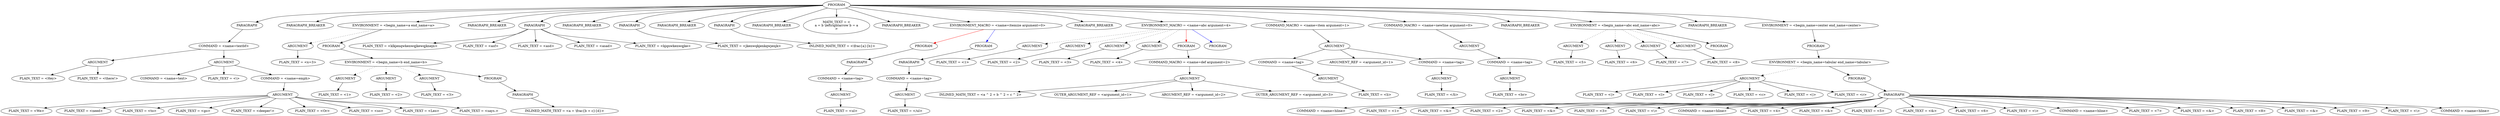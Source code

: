 digraph d {
  node_0 [label="PROGRAM"];
  node_1 [label="PARAGRAPH"];
  node_2 [label="COMMAND = <name=textbf>"];
  node_3 [label="ARGUMENT"];
  node_4 [label="PLAIN_TEXT = <Hey>"];
  node_3 -> node_4;
  node_5 [label="PLAIN_TEXT = <there!>"];
  node_3 -> node_5;
  node_2 -> node_3;
  node_6 [label="ARGUMENT"];
  node_7 [label="COMMAND = <name=text>"];
  node_6 -> node_7;
  node_8 [label="PLAIN_TEXT = <\\>"];
  node_6 -> node_8;
  node_9 [label="COMMAND = <name=emph>"];
  node_10 [label="ARGUMENT"];
  node_11 [label="PLAIN_TEXT = <We>"];
  node_10 -> node_11;
  node_12 [label="PLAIN_TEXT = <need>"];
  node_10 -> node_12;
  node_13 [label="PLAIN_TEXT = <to>"];
  node_10 -> node_13;
  node_14 [label="PLAIN_TEXT = <go>"];
  node_10 -> node_14;
  node_15 [label="PLAIN_TEXT = <deeper!>"];
  node_10 -> node_15;
  node_16 [label="PLAIN_TEXT = <Or>"];
  node_10 -> node_16;
  node_17 [label="PLAIN_TEXT = <so>"];
  node_10 -> node_17;
  node_18 [label="PLAIN_TEXT = <Leo>"];
  node_10 -> node_18;
  node_19 [label="PLAIN_TEXT = <says.>"];
  node_10 -> node_19;
  node_9 -> node_10;
  node_6 -> node_9;
  node_2 -> node_6;
  node_1 -> node_2;
  node_0 -> node_1;
  node_20 [label="PARAGRAPH_BREAKER"];
  node_0 -> node_20;
  node_21 [label="ENVIRONMENT = <begin_name=a end_name=a>"];
  node_22 [label="ARGUMENT"];
  node_23 [label="PLAIN_TEXT = <x=3>"];
  node_22 -> node_23;
  node_21 -> node_22 [style=dotted];
  node_24 [label="PROGRAM"];
  node_25 [label="ENVIRONMENT = <begin_name=b end_name=b>"];
  node_26 [label="ARGUMENT"];
  node_27 [label="PLAIN_TEXT = <1>"];
  node_26 -> node_27;
  node_25 -> node_26 [style=dotted];
  node_28 [label="ARGUMENT"];
  node_29 [label="PLAIN_TEXT = <2>"];
  node_28 -> node_29;
  node_25 -> node_28 [style=dotted];
  node_30 [label="ARGUMENT"];
  node_31 [label="PLAIN_TEXT = <3>"];
  node_30 -> node_31;
  node_25 -> node_30 [style=dotted];
  node_32 [label="PROGRAM"];
  node_33 [label="PARAGRAPH"];
  node_34 [label="INLINED_MATH_TEXT = <a = \\frac{b + c}{d}>"];
  node_33 -> node_34;
  node_32 -> node_33;
  node_25 -> node_32;
  node_24 -> node_25;
  node_21 -> node_24;
  node_0 -> node_21;
  node_35 [label="PARAGRAPH_BREAKER"];
  node_0 -> node_35;
  node_36 [label="PARAGRAPH"];
  node_37 [label="PLAIN_TEXT = <klkjenqwkenwqjkewqjknejn>"];
  node_36 -> node_37;
  node_38 [label="PLAIN_TEXT = <asf>"];
  node_36 -> node_38;
  node_39 [label="PLAIN_TEXT = <asd>"];
  node_36 -> node_39;
  node_40 [label="PLAIN_TEXT = <asad>"];
  node_36 -> node_40;
  node_41 [label="PLAIN_TEXT = <kjqnwkenwqjke>"];
  node_36 -> node_41;
  node_0 -> node_36;
  node_42 [label="PARAGRAPH_BREAKER"];
  node_0 -> node_42;
  node_43 [label="PARAGRAPH"];
  node_44 [label="PLAIN_TEXT = <jkenwqkjenkqwjenjk>"];
  node_43 -> node_44;
  node_0 -> node_43;
  node_45 [label="PARAGRAPH_BREAKER"];
  node_0 -> node_45;
  node_46 [label="PARAGRAPH"];
  node_47 [label="INLINED_MATH_TEXT = <\\frac{a}{b}>"];
  node_46 -> node_47;
  node_0 -> node_46;
  node_48 [label="PARAGRAPH_BREAKER"];
  node_0 -> node_48;
  node_49 [label="MATH_TEXT = <
a = b \\leftrightarrow b = a
>"];
  node_0 -> node_49;
  node_50 [label="PARAGRAPH_BREAKER"];
  node_0 -> node_50;
  node_51 [label="ENVIRONMENT_MACRO = <name=itemize argument=0>"];
  node_52 [label="PROGRAM"];
  node_53 [label="PARAGRAPH"];
  node_54 [label="COMMAND = <name=tag>"];
  node_55 [label="ARGUMENT"];
  node_56 [label="PLAIN_TEXT = <ul>"];
  node_55 -> node_56;
  node_54 -> node_55;
  node_53 -> node_54;
  node_52 -> node_53;
  node_51 -> node_52 [color=red];
  node_57 [label="PROGRAM"];
  node_58 [label="PARAGRAPH"];
  node_59 [label="COMMAND = <name=tag>"];
  node_60 [label="ARGUMENT"];
  node_61 [label="PLAIN_TEXT = </ul>"];
  node_60 -> node_61;
  node_59 -> node_60;
  node_58 -> node_59;
  node_57 -> node_58;
  node_51 -> node_57 [color=blue];
  node_0 -> node_51;
  node_62 [label="PARAGRAPH_BREAKER"];
  node_0 -> node_62;
  node_63 [label="ENVIRONMENT_MACRO = <name=abc argument=4>"];
  node_64 [label="ARGUMENT"];
  node_65 [label="PLAIN_TEXT = <1>"];
  node_64 -> node_65;
  node_63 -> node_64 [style=dotted];
  node_66 [label="ARGUMENT"];
  node_67 [label="PLAIN_TEXT = <2>"];
  node_66 -> node_67;
  node_63 -> node_66 [style=dotted];
  node_68 [label="ARGUMENT"];
  node_69 [label="PLAIN_TEXT = <3>"];
  node_68 -> node_69;
  node_63 -> node_68 [style=dotted];
  node_70 [label="ARGUMENT"];
  node_71 [label="PLAIN_TEXT = <4>"];
  node_70 -> node_71;
  node_63 -> node_70 [style=dotted];
  node_72 [label="PROGRAM"];
  node_73 [label="COMMAND_MACRO = <name=def argument=2>"];
  node_74 [label="ARGUMENT"];
  node_75 [label="INLINED_MATH_TEXT = <a ^ 2 + b ^ 2 = c ^ 2>"];
  node_74 -> node_75;
  node_76 [label="OUTER_ARGUMENT_REF = <argument_id=1>"];
  node_74 -> node_76;
  node_77 [label="ARGUMENT_REF = <argument_id=2>"];
  node_74 -> node_77;
  node_78 [label="OUTER_ARGUMENT_REF = <argument_id=3>"];
  node_74 -> node_78;
  node_73 -> node_74;
  node_72 -> node_73;
  node_63 -> node_72 [color=red];
  node_79 [label="PROGRAM"];
  node_63 -> node_79 [color=blue];
  node_0 -> node_63;
  node_80 [label="COMMAND_MACRO = <name=item argument=1>"];
  node_81 [label="ARGUMENT"];
  node_82 [label="COMMAND = <name=tag>"];
  node_83 [label="ARGUMENT"];
  node_84 [label="PLAIN_TEXT = <li>"];
  node_83 -> node_84;
  node_82 -> node_83;
  node_81 -> node_82;
  node_85 [label="ARGUMENT_REF = <argument_id=1>"];
  node_81 -> node_85;
  node_86 [label="COMMAND = <name=tag>"];
  node_87 [label="ARGUMENT"];
  node_88 [label="PLAIN_TEXT = </li>"];
  node_87 -> node_88;
  node_86 -> node_87;
  node_81 -> node_86;
  node_80 -> node_81;
  node_0 -> node_80;
  node_89 [label="COMMAND_MACRO = <name=newline argument=0>"];
  node_90 [label="ARGUMENT"];
  node_91 [label="COMMAND = <name=tag>"];
  node_92 [label="ARGUMENT"];
  node_93 [label="PLAIN_TEXT = <br>"];
  node_92 -> node_93;
  node_91 -> node_92;
  node_90 -> node_91;
  node_89 -> node_90;
  node_0 -> node_89;
  node_94 [label="PARAGRAPH_BREAKER"];
  node_0 -> node_94;
  node_95 [label="ENVIRONMENT = <begin_name=abc end_name=abc>"];
  node_96 [label="ARGUMENT"];
  node_97 [label="PLAIN_TEXT = <5>"];
  node_96 -> node_97;
  node_95 -> node_96 [style=dotted];
  node_98 [label="ARGUMENT"];
  node_99 [label="PLAIN_TEXT = <6>"];
  node_98 -> node_99;
  node_95 -> node_98 [style=dotted];
  node_100 [label="ARGUMENT"];
  node_101 [label="PLAIN_TEXT = <7>"];
  node_100 -> node_101;
  node_95 -> node_100 [style=dotted];
  node_102 [label="ARGUMENT"];
  node_103 [label="PLAIN_TEXT = <8>"];
  node_102 -> node_103;
  node_95 -> node_102 [style=dotted];
  node_104 [label="PROGRAM"];
  node_95 -> node_104;
  node_0 -> node_95;
  node_105 [label="PARAGRAPH_BREAKER"];
  node_0 -> node_105;
  node_106 [label="ENVIRONMENT = <begin_name=center end_name=center>"];
  node_107 [label="PROGRAM"];
  node_108 [label="ENVIRONMENT = <begin_name=tabular end_name=tabular>"];
  node_109 [label="ARGUMENT"];
  node_110 [label="PLAIN_TEXT = <|>"];
  node_109 -> node_110;
  node_111 [label="PLAIN_TEXT = <l>"];
  node_109 -> node_111;
  node_112 [label="PLAIN_TEXT = <|>"];
  node_109 -> node_112;
  node_113 [label="PLAIN_TEXT = <c>"];
  node_109 -> node_113;
  node_114 [label="PLAIN_TEXT = <|>"];
  node_109 -> node_114;
  node_115 [label="PLAIN_TEXT = <r>"];
  node_109 -> node_115;
  node_108 -> node_109 [style=dotted];
  node_116 [label="PROGRAM"];
  node_117 [label="PARAGRAPH"];
  node_118 [label="COMMAND = <name=hline>"];
  node_117 -> node_118;
  node_119 [label="PLAIN_TEXT = <1>"];
  node_117 -> node_119;
  node_120 [label="PLAIN_TEXT = <&>"];
  node_117 -> node_120;
  node_121 [label="PLAIN_TEXT = <2>"];
  node_117 -> node_121;
  node_122 [label="PLAIN_TEXT = <&>"];
  node_117 -> node_122;
  node_123 [label="PLAIN_TEXT = <3>"];
  node_117 -> node_123;
  node_124 [label="PLAIN_TEXT = <\\>"];
  node_117 -> node_124;
  node_125 [label="COMMAND = <name=hline>"];
  node_117 -> node_125;
  node_126 [label="PLAIN_TEXT = <4>"];
  node_117 -> node_126;
  node_127 [label="PLAIN_TEXT = <&>"];
  node_117 -> node_127;
  node_128 [label="PLAIN_TEXT = <5>"];
  node_117 -> node_128;
  node_129 [label="PLAIN_TEXT = <&>"];
  node_117 -> node_129;
  node_130 [label="PLAIN_TEXT = <6>"];
  node_117 -> node_130;
  node_131 [label="PLAIN_TEXT = <\\>"];
  node_117 -> node_131;
  node_132 [label="COMMAND = <name=hline>"];
  node_117 -> node_132;
  node_133 [label="PLAIN_TEXT = <7>"];
  node_117 -> node_133;
  node_134 [label="PLAIN_TEXT = <&>"];
  node_117 -> node_134;
  node_135 [label="PLAIN_TEXT = <8>"];
  node_117 -> node_135;
  node_136 [label="PLAIN_TEXT = <&>"];
  node_117 -> node_136;
  node_137 [label="PLAIN_TEXT = <9>"];
  node_117 -> node_137;
  node_138 [label="PLAIN_TEXT = <\\>"];
  node_117 -> node_138;
  node_139 [label="COMMAND = <name=hline>"];
  node_117 -> node_139;
  node_116 -> node_117;
  node_108 -> node_116;
  node_107 -> node_108;
  node_106 -> node_107;
  node_0 -> node_106;
}
